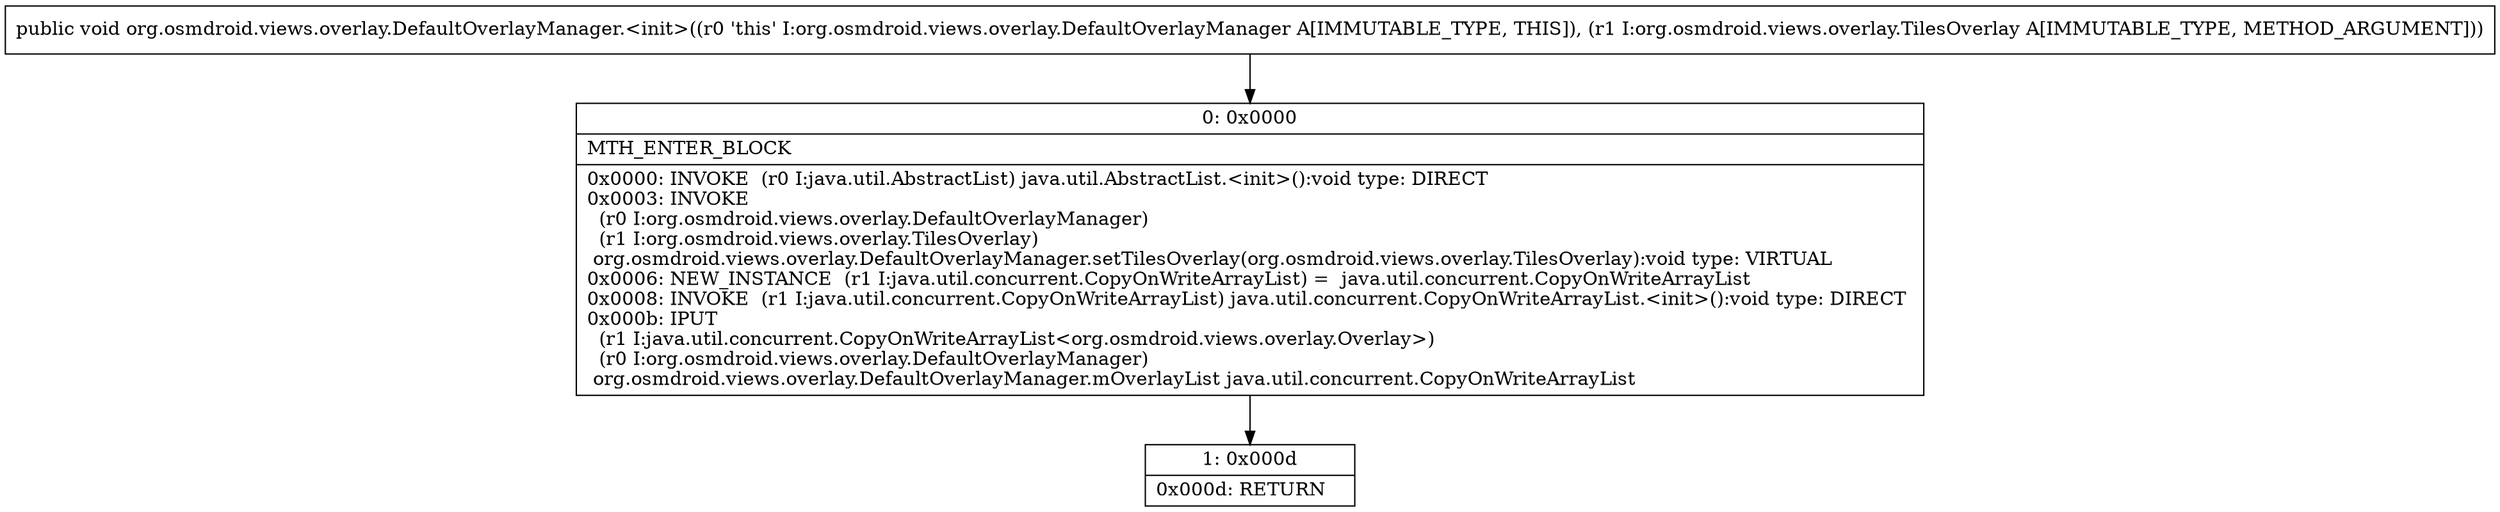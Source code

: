 digraph "CFG fororg.osmdroid.views.overlay.DefaultOverlayManager.\<init\>(Lorg\/osmdroid\/views\/overlay\/TilesOverlay;)V" {
Node_0 [shape=record,label="{0\:\ 0x0000|MTH_ENTER_BLOCK\l|0x0000: INVOKE  (r0 I:java.util.AbstractList) java.util.AbstractList.\<init\>():void type: DIRECT \l0x0003: INVOKE  \l  (r0 I:org.osmdroid.views.overlay.DefaultOverlayManager)\l  (r1 I:org.osmdroid.views.overlay.TilesOverlay)\l org.osmdroid.views.overlay.DefaultOverlayManager.setTilesOverlay(org.osmdroid.views.overlay.TilesOverlay):void type: VIRTUAL \l0x0006: NEW_INSTANCE  (r1 I:java.util.concurrent.CopyOnWriteArrayList) =  java.util.concurrent.CopyOnWriteArrayList \l0x0008: INVOKE  (r1 I:java.util.concurrent.CopyOnWriteArrayList) java.util.concurrent.CopyOnWriteArrayList.\<init\>():void type: DIRECT \l0x000b: IPUT  \l  (r1 I:java.util.concurrent.CopyOnWriteArrayList\<org.osmdroid.views.overlay.Overlay\>)\l  (r0 I:org.osmdroid.views.overlay.DefaultOverlayManager)\l org.osmdroid.views.overlay.DefaultOverlayManager.mOverlayList java.util.concurrent.CopyOnWriteArrayList \l}"];
Node_1 [shape=record,label="{1\:\ 0x000d|0x000d: RETURN   \l}"];
MethodNode[shape=record,label="{public void org.osmdroid.views.overlay.DefaultOverlayManager.\<init\>((r0 'this' I:org.osmdroid.views.overlay.DefaultOverlayManager A[IMMUTABLE_TYPE, THIS]), (r1 I:org.osmdroid.views.overlay.TilesOverlay A[IMMUTABLE_TYPE, METHOD_ARGUMENT])) }"];
MethodNode -> Node_0;
Node_0 -> Node_1;
}

